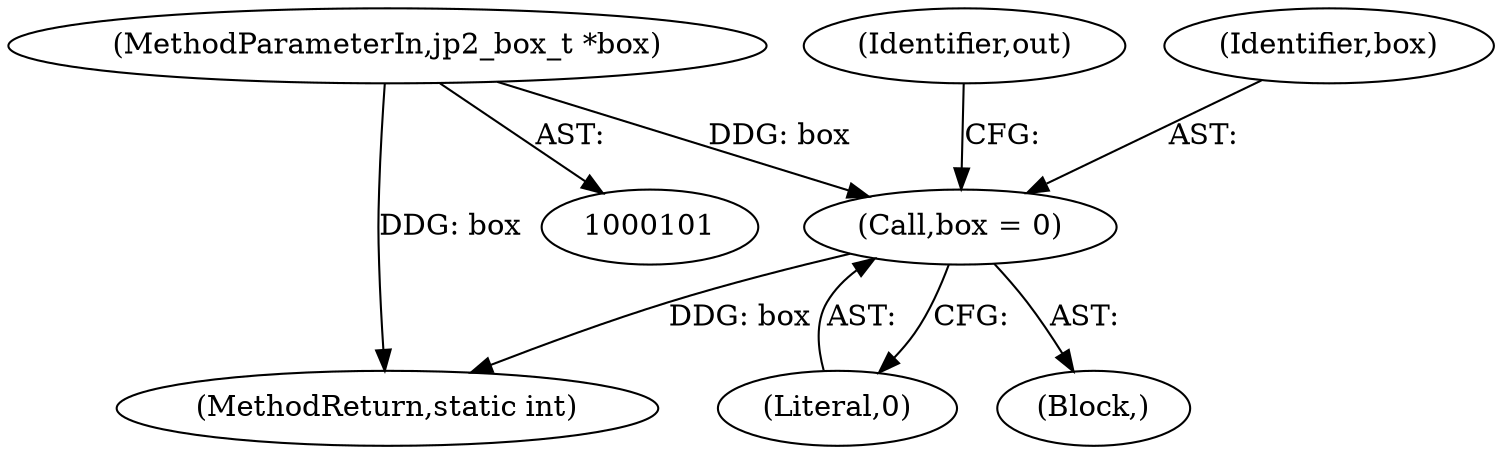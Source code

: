 digraph "1_jasper_e96fc4fdd525fa0ede28074a7e2b1caf94b58b0d_6@pointer" {
"1000114" [label="(Call,box = 0)"];
"1000102" [label="(MethodParameterIn,jp2_box_t *box)"];
"1000118" [label="(Identifier,out)"];
"1000114" [label="(Call,box = 0)"];
"1000123" [label="(MethodReturn,static int)"];
"1000104" [label="(Block,)"];
"1000102" [label="(MethodParameterIn,jp2_box_t *box)"];
"1000115" [label="(Identifier,box)"];
"1000116" [label="(Literal,0)"];
"1000114" -> "1000104"  [label="AST: "];
"1000114" -> "1000116"  [label="CFG: "];
"1000115" -> "1000114"  [label="AST: "];
"1000116" -> "1000114"  [label="AST: "];
"1000118" -> "1000114"  [label="CFG: "];
"1000114" -> "1000123"  [label="DDG: box"];
"1000102" -> "1000114"  [label="DDG: box"];
"1000102" -> "1000101"  [label="AST: "];
"1000102" -> "1000123"  [label="DDG: box"];
}
